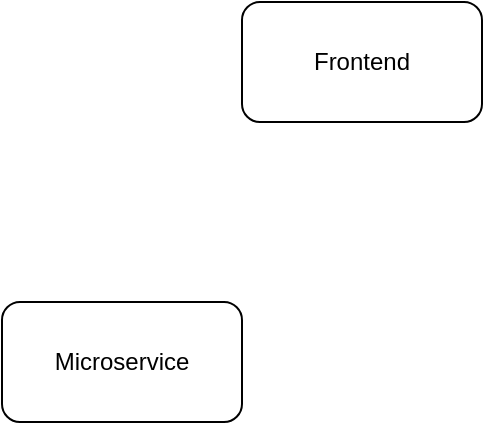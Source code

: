 <mxfile version="12.8.1" type="github">
  <diagram id="URrXIW2YWqUoCIrEll2w" name="Page-1">
    <mxGraphModel dx="1422" dy="742" grid="1" gridSize="10" guides="1" tooltips="1" connect="1" arrows="1" fold="1" page="1" pageScale="1" pageWidth="827" pageHeight="1169" math="0" shadow="0">
      <root>
        <mxCell id="0" />
        <mxCell id="1" parent="0" />
        <mxCell id="wGlKputrgpSwgv4Di-PG-1" value="Frontend" style="rounded=1;whiteSpace=wrap;html=1;" vertex="1" parent="1">
          <mxGeometry x="354" y="190" width="120" height="60" as="geometry" />
        </mxCell>
        <mxCell id="wGlKputrgpSwgv4Di-PG-2" value="Microservice" style="rounded=1;whiteSpace=wrap;html=1;" vertex="1" parent="1">
          <mxGeometry x="234" y="340" width="120" height="60" as="geometry" />
        </mxCell>
      </root>
    </mxGraphModel>
  </diagram>
</mxfile>
